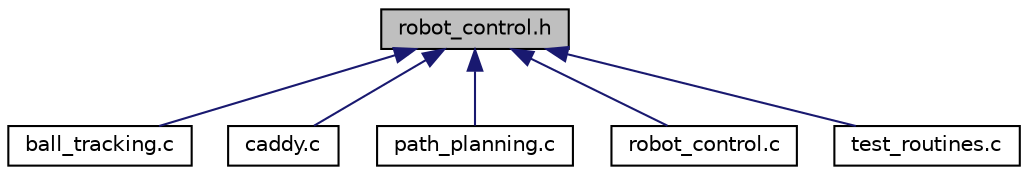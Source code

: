 digraph "robot_control.h"
{
  edge [fontname="Helvetica",fontsize="10",labelfontname="Helvetica",labelfontsize="10"];
  node [fontname="Helvetica",fontsize="10",shape=record];
  Node1 [label="robot_control.h",height=0.2,width=0.4,color="black", fillcolor="grey75", style="filled" fontcolor="black"];
  Node1 -> Node2 [dir="back",color="midnightblue",fontsize="10",style="solid",fontname="Helvetica"];
  Node2 [label="ball_tracking.c",height=0.2,width=0.4,color="black", fillcolor="white", style="filled",URL="$ball__tracking_8c.html"];
  Node1 -> Node3 [dir="back",color="midnightblue",fontsize="10",style="solid",fontname="Helvetica"];
  Node3 [label="caddy.c",height=0.2,width=0.4,color="black", fillcolor="white", style="filled",URL="$caddy_8c.html",tooltip="Caddy&#39;s main loop and Atmel initialization."];
  Node1 -> Node4 [dir="back",color="midnightblue",fontsize="10",style="solid",fontname="Helvetica"];
  Node4 [label="path_planning.c",height=0.2,width=0.4,color="black", fillcolor="white", style="filled",URL="$path__planning_8c_source.html"];
  Node1 -> Node5 [dir="back",color="midnightblue",fontsize="10",style="solid",fontname="Helvetica"];
  Node5 [label="robot_control.c",height=0.2,width=0.4,color="black", fillcolor="white", style="filled",URL="$robot__control_8c.html"];
  Node1 -> Node6 [dir="back",color="midnightblue",fontsize="10",style="solid",fontname="Helvetica"];
  Node6 [label="test_routines.c",height=0.2,width=0.4,color="black", fillcolor="white", style="filled",URL="$test__routines_8c_source.html"];
}
